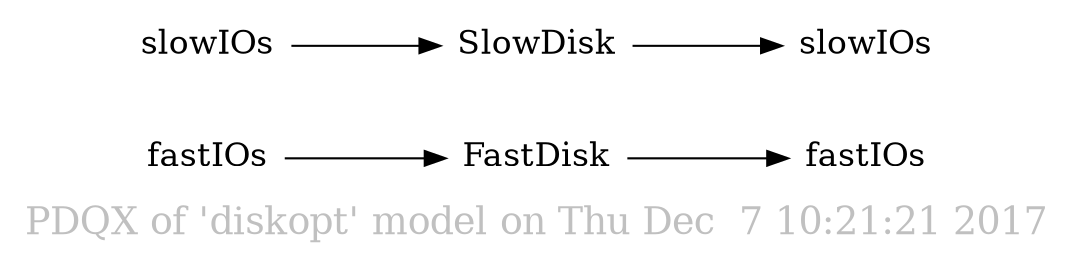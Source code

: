 /* Generated by pdqx.pl on Thu Dec  7 10:21:21 2017 */
/* Performance Dynamics Company, www.perfdynamics.com */
digraph G {
	graph [shape=none,label="PDQX of 'diskopt' model on Thu Dec  7 10:21:21 2017",labelloc=b,fontsize=18,fontcolor=gray];
	size="11,8";
	compound=true;
	ranksep=1.0;
	rankdir=LR;
	node [shape=plaintext, fontsize=16, label=""];
	src_fastIOs[label=fastIOs];
	snk_fastIOs[label=fastIOs];
	src_slowIOs[label=slowIOs];
	snk_slowIOs[label=slowIOs];
	FastDisk [shape=none, label=FastDisk, image="images/node-single.png"];
	SlowDisk [shape=none, label=SlowDisk, image="images/node-single.png"];
	src_fastIOs -> FastDisk -> snk_fastIOs;
	src_slowIOs -> SlowDisk -> snk_slowIOs;
}
